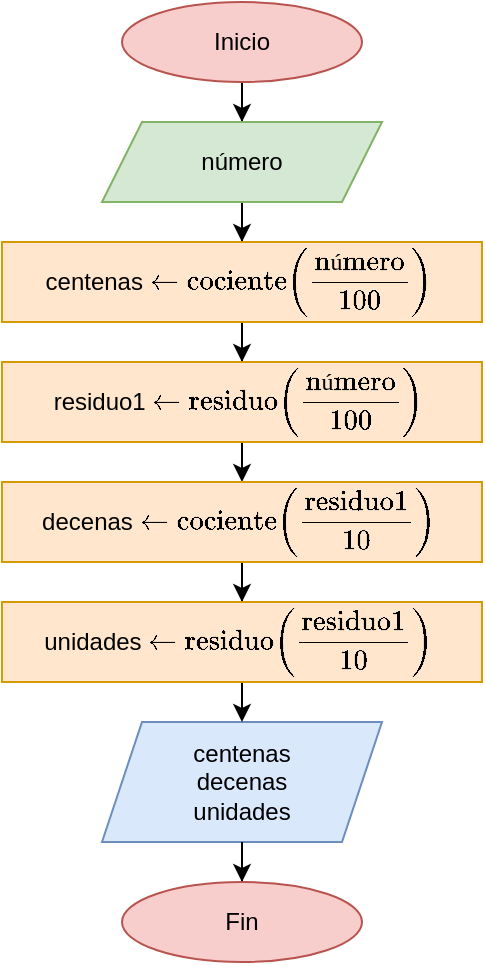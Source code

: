 <mxfile version="14.2.6" type="onedrive"><diagram id="0OdZhdZyi-iDq7tqKC4s" name="Page-1"><mxGraphModel dx="1413" dy="351" grid="1" gridSize="10" guides="1" tooltips="1" connect="1" arrows="1" fold="1" page="1" pageScale="1" pageWidth="827" pageHeight="1169" math="1" shadow="0"><root><mxCell id="0"/><mxCell id="1" parent="0"/><mxCell id="WlI9eWZ-Rq8remeXeSNP-3" value="" style="edgeStyle=orthogonalEdgeStyle;rounded=0;orthogonalLoop=1;jettySize=auto;html=1;" parent="1" source="WlI9eWZ-Rq8remeXeSNP-1" target="WlI9eWZ-Rq8remeXeSNP-2" edge="1"><mxGeometry relative="1" as="geometry"/></mxCell><mxCell id="WlI9eWZ-Rq8remeXeSNP-1" value="Inicio" style="ellipse;whiteSpace=wrap;html=1;fillColor=#f8cecc;strokeColor=#b85450;" parent="1" vertex="1"><mxGeometry x="20" y="40" width="120" height="40" as="geometry"/></mxCell><mxCell id="WlI9eWZ-Rq8remeXeSNP-6" value="" style="edgeStyle=orthogonalEdgeStyle;rounded=0;orthogonalLoop=1;jettySize=auto;html=1;" parent="1" source="WlI9eWZ-Rq8remeXeSNP-2" target="WlI9eWZ-Rq8remeXeSNP-5" edge="1"><mxGeometry relative="1" as="geometry"/></mxCell><mxCell id="WlI9eWZ-Rq8remeXeSNP-2" value="número" style="shape=parallelogram;perimeter=parallelogramPerimeter;whiteSpace=wrap;html=1;fixedSize=1;fillColor=#d5e8d4;strokeColor=#82b366;" parent="1" vertex="1"><mxGeometry x="10" y="100" width="140" height="40" as="geometry"/></mxCell><mxCell id="WlI9eWZ-Rq8remeXeSNP-4" style="edgeStyle=orthogonalEdgeStyle;rounded=0;orthogonalLoop=1;jettySize=auto;html=1;exitX=0.5;exitY=1;exitDx=0;exitDy=0;" parent="1" source="WlI9eWZ-Rq8remeXeSNP-1" target="WlI9eWZ-Rq8remeXeSNP-1" edge="1"><mxGeometry relative="1" as="geometry"/></mxCell><mxCell id="WlI9eWZ-Rq8remeXeSNP-8" value="" style="edgeStyle=orthogonalEdgeStyle;rounded=0;orthogonalLoop=1;jettySize=auto;html=1;entryX=0.5;entryY=0;entryDx=0;entryDy=0;" parent="1" source="WlI9eWZ-Rq8remeXeSNP-5" target="4rKjovhYLKDxIzndbLWy-1" edge="1"><mxGeometry relative="1" as="geometry"><mxPoint x="80" y="220" as="targetPoint"/></mxGeometry></mxCell><mxCell id="WlI9eWZ-Rq8remeXeSNP-5" value="centenas `larr text(cociente)(text(número)/100)`&amp;nbsp;" style="whiteSpace=wrap;html=1;fillColor=#ffe6cc;strokeColor=#d79b00;" parent="1" vertex="1"><mxGeometry x="-40" y="160" width="240" height="40" as="geometry"/></mxCell><mxCell id="WlI9eWZ-Rq8remeXeSNP-10" value="" style="edgeStyle=orthogonalEdgeStyle;rounded=0;orthogonalLoop=1;jettySize=auto;html=1;entryX=0.5;entryY=0;entryDx=0;entryDy=0;" parent="1" target="4rKjovhYLKDxIzndbLWy-2" edge="1"><mxGeometry relative="1" as="geometry"><mxPoint x="80" y="260" as="sourcePoint"/></mxGeometry></mxCell><mxCell id="WlI9eWZ-Rq8remeXeSNP-9" value="centenas&lt;br&gt;decenas&lt;br&gt;unidades" style="shape=parallelogram;perimeter=parallelogramPerimeter;whiteSpace=wrap;html=1;fixedSize=1;fillColor=#dae8fc;strokeColor=#6c8ebf;" parent="1" vertex="1"><mxGeometry x="10" y="400" width="140" height="60" as="geometry"/></mxCell><mxCell id="WlI9eWZ-Rq8remeXeSNP-14" value="" style="edgeStyle=orthogonalEdgeStyle;rounded=0;orthogonalLoop=1;jettySize=auto;html=1;exitX=0.5;exitY=1;exitDx=0;exitDy=0;" parent="1" source="WlI9eWZ-Rq8remeXeSNP-9" target="WlI9eWZ-Rq8remeXeSNP-13" edge="1"><mxGeometry relative="1" as="geometry"><mxPoint x="80" y="380" as="sourcePoint"/></mxGeometry></mxCell><mxCell id="WlI9eWZ-Rq8remeXeSNP-13" value="Fin" style="ellipse;whiteSpace=wrap;html=1;fillColor=#f8cecc;strokeColor=#b85450;" parent="1" vertex="1"><mxGeometry x="20" y="480" width="120" height="40" as="geometry"/></mxCell><mxCell id="4rKjovhYLKDxIzndbLWy-1" value="residuo1 `larr text(residuo)(text(número)/100)`&amp;nbsp;" style="whiteSpace=wrap;html=1;fillColor=#ffe6cc;strokeColor=#d79b00;" vertex="1" parent="1"><mxGeometry x="-40" y="220" width="240" height="40" as="geometry"/></mxCell><mxCell id="4rKjovhYLKDxIzndbLWy-4" style="edgeStyle=orthogonalEdgeStyle;rounded=0;orthogonalLoop=1;jettySize=auto;html=1;exitX=0.5;exitY=1;exitDx=0;exitDy=0;" edge="1" parent="1" source="4rKjovhYLKDxIzndbLWy-2" target="4rKjovhYLKDxIzndbLWy-3"><mxGeometry relative="1" as="geometry"/></mxCell><mxCell id="4rKjovhYLKDxIzndbLWy-2" value="decenas `larr text(cociente)(text(residuo1)/10)`&amp;nbsp;" style="whiteSpace=wrap;html=1;fillColor=#ffe6cc;strokeColor=#d79b00;" vertex="1" parent="1"><mxGeometry x="-40" y="280" width="240" height="40" as="geometry"/></mxCell><mxCell id="4rKjovhYLKDxIzndbLWy-5" style="edgeStyle=orthogonalEdgeStyle;rounded=0;orthogonalLoop=1;jettySize=auto;html=1;exitX=0.5;exitY=1;exitDx=0;exitDy=0;entryX=0.5;entryY=0;entryDx=0;entryDy=0;" edge="1" parent="1" source="4rKjovhYLKDxIzndbLWy-3" target="WlI9eWZ-Rq8remeXeSNP-9"><mxGeometry relative="1" as="geometry"/></mxCell><mxCell id="4rKjovhYLKDxIzndbLWy-3" value="unidades `larr text(residuo)(text(residuo1)/10)`&amp;nbsp;" style="whiteSpace=wrap;html=1;fillColor=#ffe6cc;strokeColor=#d79b00;" vertex="1" parent="1"><mxGeometry x="-40" y="340" width="240" height="40" as="geometry"/></mxCell></root></mxGraphModel></diagram></mxfile>
